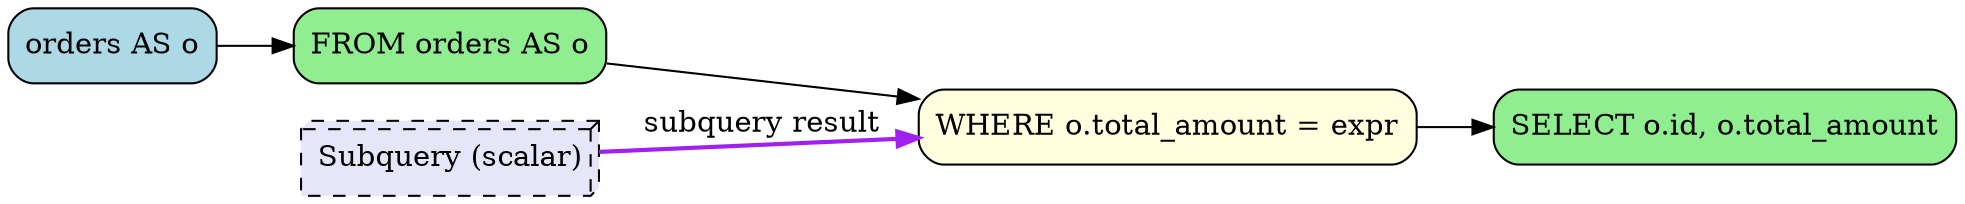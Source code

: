 digraph sqloflow {
  rankdir=LR;
  node [shape=box, style=rounded];

  // Node definitions
  node_0 [label="orders AS o", fillcolor=lightblue, style="filled,rounded"];
  node_1 [label="FROM orders AS o", fillcolor=lightgreen, style="filled,rounded"];
  node_4 [label="SELECT o.id, o.total_amount", fillcolor=lightgreen, style="filled,rounded"];
  node_2 [label="WHERE o.total_amount = expr", fillcolor=lightyellow, style="filled,rounded"];
  node_3 [label="Subquery (scalar)", fillcolor=lavender, style="filled,rounded,dashed", shape=box3d];

  // Edges
  node_0 -> node_1 [color=black];
  node_1 -> node_2 [color=black];
  node_3 -> node_2 [color=purple, style=bold, label="subquery result"];
  node_2 -> node_4 [color=black];
}